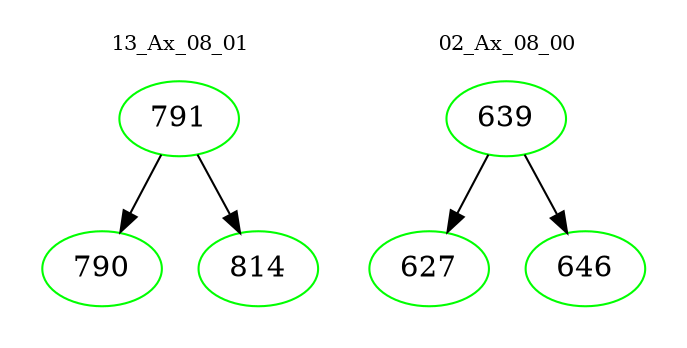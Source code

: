 digraph{
subgraph cluster_0 {
color = white
label = "13_Ax_08_01";
fontsize=10;
T0_791 [label="791", color="green"]
T0_791 -> T0_790 [color="black"]
T0_790 [label="790", color="green"]
T0_791 -> T0_814 [color="black"]
T0_814 [label="814", color="green"]
}
subgraph cluster_1 {
color = white
label = "02_Ax_08_00";
fontsize=10;
T1_639 [label="639", color="green"]
T1_639 -> T1_627 [color="black"]
T1_627 [label="627", color="green"]
T1_639 -> T1_646 [color="black"]
T1_646 [label="646", color="green"]
}
}
